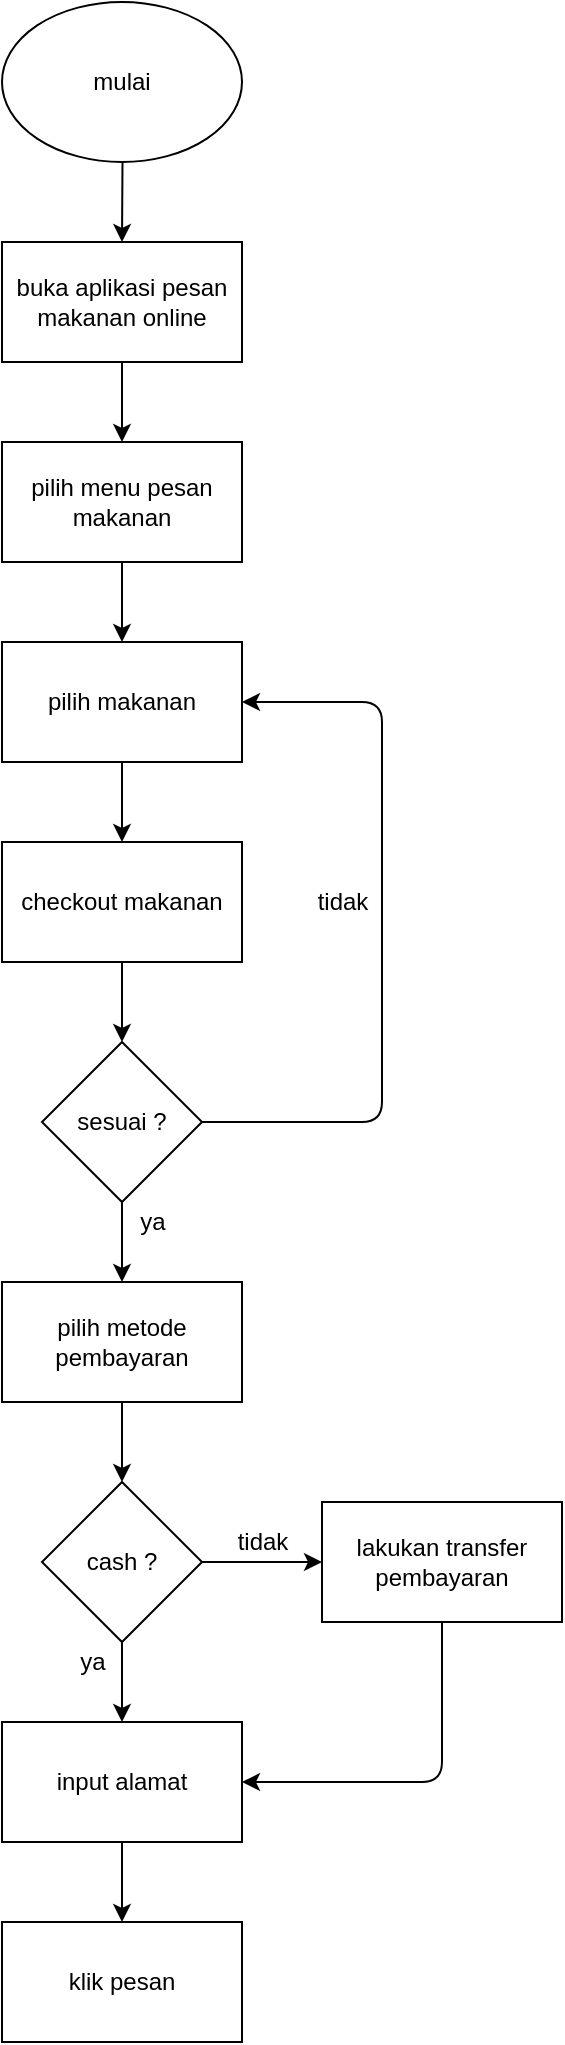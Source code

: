 <mxfile>
    <diagram id="RGOsHuvYsQm5RJWWh55d" name="Page-1">
        <mxGraphModel dx="564" dy="308" grid="1" gridSize="10" guides="1" tooltips="1" connect="1" arrows="1" fold="1" page="1" pageScale="1" pageWidth="850" pageHeight="1100" math="0" shadow="0">
            <root>
                <mxCell id="0"/>
                <mxCell id="1" parent="0"/>
                <mxCell id="8" value="" style="edgeStyle=none;html=1;" edge="1" parent="1" source="3" target="4">
                    <mxGeometry relative="1" as="geometry"/>
                </mxCell>
                <mxCell id="3" value="mulai" style="ellipse;whiteSpace=wrap;html=1;" vertex="1" parent="1">
                    <mxGeometry x="220" y="40" width="120" height="80" as="geometry"/>
                </mxCell>
                <mxCell id="9" value="" style="edgeStyle=none;html=1;" edge="1" parent="1" source="4" target="5">
                    <mxGeometry relative="1" as="geometry"/>
                </mxCell>
                <mxCell id="4" value="buka aplikasi pesan makanan online" style="rounded=0;whiteSpace=wrap;html=1;" vertex="1" parent="1">
                    <mxGeometry x="220" y="160" width="120" height="60" as="geometry"/>
                </mxCell>
                <mxCell id="10" value="" style="edgeStyle=none;html=1;" edge="1" parent="1" source="5" target="6">
                    <mxGeometry relative="1" as="geometry"/>
                </mxCell>
                <mxCell id="5" value="pilih menu pesan makanan" style="rounded=0;whiteSpace=wrap;html=1;" vertex="1" parent="1">
                    <mxGeometry x="220" y="260" width="120" height="60" as="geometry"/>
                </mxCell>
                <mxCell id="11" value="" style="edgeStyle=none;html=1;" edge="1" parent="1" source="6" target="7">
                    <mxGeometry relative="1" as="geometry"/>
                </mxCell>
                <mxCell id="6" value="pilih makanan" style="rounded=0;whiteSpace=wrap;html=1;" vertex="1" parent="1">
                    <mxGeometry x="220" y="360" width="120" height="60" as="geometry"/>
                </mxCell>
                <mxCell id="19" value="" style="edgeStyle=none;html=1;" edge="1" parent="1" source="7" target="12">
                    <mxGeometry relative="1" as="geometry"/>
                </mxCell>
                <mxCell id="7" value="checkout makanan" style="rounded=0;whiteSpace=wrap;html=1;" vertex="1" parent="1">
                    <mxGeometry x="220" y="460" width="120" height="60" as="geometry"/>
                </mxCell>
                <mxCell id="17" value="" style="edgeStyle=none;html=1;" edge="1" parent="1" source="12" target="13">
                    <mxGeometry relative="1" as="geometry"/>
                </mxCell>
                <mxCell id="18" style="edgeStyle=none;html=1;entryX=1;entryY=0.5;entryDx=0;entryDy=0;" edge="1" parent="1" source="12" target="6">
                    <mxGeometry relative="1" as="geometry">
                        <Array as="points">
                            <mxPoint x="410" y="600"/>
                            <mxPoint x="410" y="390"/>
                        </Array>
                    </mxGeometry>
                </mxCell>
                <mxCell id="12" value="sesuai ?" style="rhombus;whiteSpace=wrap;html=1;" vertex="1" parent="1">
                    <mxGeometry x="240" y="560" width="80" height="80" as="geometry"/>
                </mxCell>
                <mxCell id="20" value="" style="edgeStyle=none;html=1;" edge="1" parent="1" source="13" target="14">
                    <mxGeometry relative="1" as="geometry"/>
                </mxCell>
                <mxCell id="13" value="pilih metode pembayaran" style="rounded=0;whiteSpace=wrap;html=1;" vertex="1" parent="1">
                    <mxGeometry x="220" y="680" width="120" height="60" as="geometry"/>
                </mxCell>
                <mxCell id="21" value="" style="edgeStyle=none;html=1;" edge="1" parent="1" source="14" target="15">
                    <mxGeometry relative="1" as="geometry"/>
                </mxCell>
                <mxCell id="23" value="" style="edgeStyle=none;html=1;" edge="1" parent="1" source="14" target="22">
                    <mxGeometry relative="1" as="geometry"/>
                </mxCell>
                <mxCell id="14" value="cash ?" style="rhombus;whiteSpace=wrap;html=1;" vertex="1" parent="1">
                    <mxGeometry x="240" y="780" width="80" height="80" as="geometry"/>
                </mxCell>
                <mxCell id="25" value="" style="edgeStyle=none;html=1;" edge="1" parent="1" source="15" target="16">
                    <mxGeometry relative="1" as="geometry"/>
                </mxCell>
                <mxCell id="15" value="input alamat" style="rounded=0;whiteSpace=wrap;html=1;" vertex="1" parent="1">
                    <mxGeometry x="220" y="900" width="120" height="60" as="geometry"/>
                </mxCell>
                <mxCell id="16" value="klik pesan" style="rounded=0;whiteSpace=wrap;html=1;" vertex="1" parent="1">
                    <mxGeometry x="220" y="1000" width="120" height="60" as="geometry"/>
                </mxCell>
                <mxCell id="24" style="edgeStyle=none;html=1;entryX=1;entryY=0.5;entryDx=0;entryDy=0;" edge="1" parent="1" source="22" target="15">
                    <mxGeometry relative="1" as="geometry">
                        <Array as="points">
                            <mxPoint x="440" y="930"/>
                        </Array>
                    </mxGeometry>
                </mxCell>
                <mxCell id="22" value="lakukan transfer pembayaran" style="rounded=0;whiteSpace=wrap;html=1;" vertex="1" parent="1">
                    <mxGeometry x="380" y="790" width="120" height="60" as="geometry"/>
                </mxCell>
                <mxCell id="26" value="ya&lt;br&gt;" style="text;html=1;align=center;verticalAlign=middle;resizable=0;points=[];autosize=1;strokeColor=none;fillColor=none;" vertex="1" parent="1">
                    <mxGeometry x="250" y="860" width="30" height="20" as="geometry"/>
                </mxCell>
                <mxCell id="27" value="ya&lt;br&gt;" style="text;html=1;align=center;verticalAlign=middle;resizable=0;points=[];autosize=1;strokeColor=none;fillColor=none;" vertex="1" parent="1">
                    <mxGeometry x="280" y="640" width="30" height="20" as="geometry"/>
                </mxCell>
                <mxCell id="28" value="tidak" style="text;html=1;align=center;verticalAlign=middle;resizable=0;points=[];autosize=1;strokeColor=none;fillColor=none;" vertex="1" parent="1">
                    <mxGeometry x="330" y="800" width="40" height="20" as="geometry"/>
                </mxCell>
                <mxCell id="29" value="tidak" style="text;html=1;align=center;verticalAlign=middle;resizable=0;points=[];autosize=1;strokeColor=none;fillColor=none;" vertex="1" parent="1">
                    <mxGeometry x="370" y="480" width="40" height="20" as="geometry"/>
                </mxCell>
            </root>
        </mxGraphModel>
    </diagram>
</mxfile>